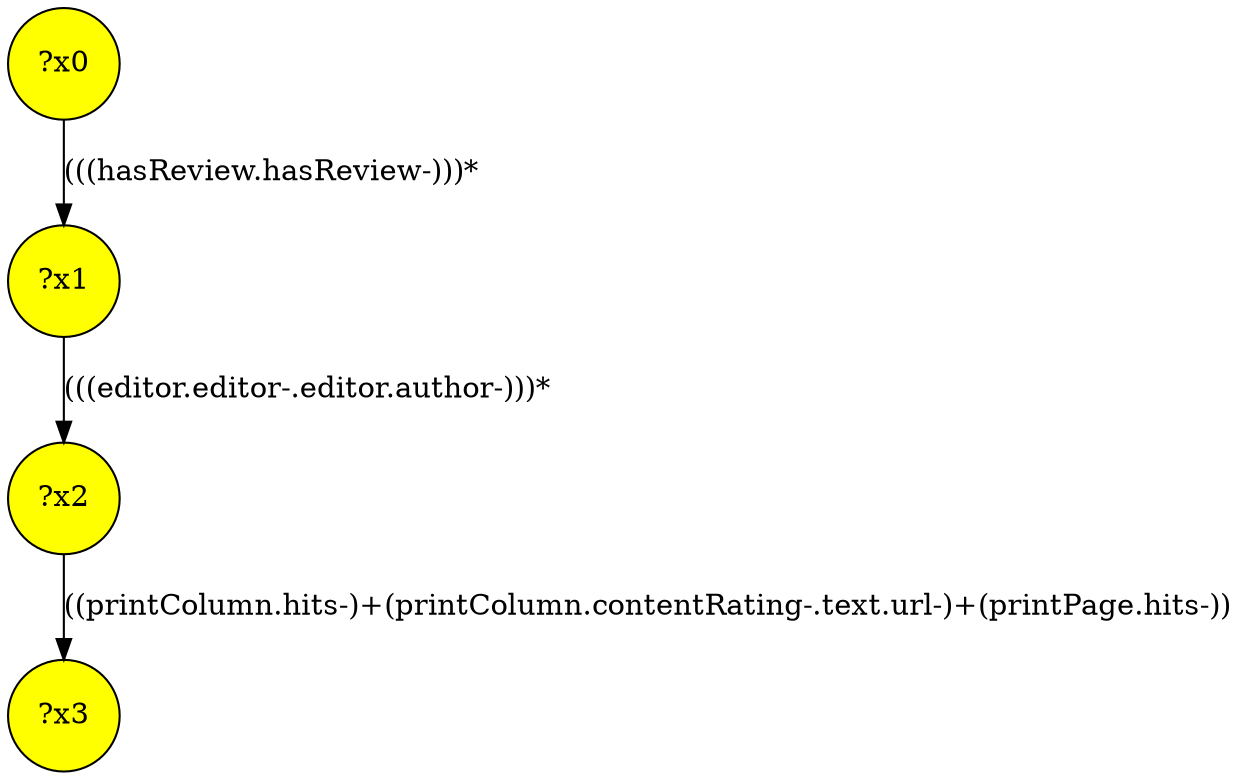 digraph g {
	x3 [fillcolor="yellow", style="filled," shape=circle, label="?x3"];
	x1 [fillcolor="yellow", style="filled," shape=circle, label="?x1"];
	x2 [fillcolor="yellow", style="filled," shape=circle, label="?x2"];
	x0 [fillcolor="yellow", style="filled," shape=circle, label="?x0"];
	x0 -> x1 [label="(((hasReview.hasReview-)))*"];
	x1 -> x2 [label="(((editor.editor-.editor.author-)))*"];
	x2 -> x3 [label="((printColumn.hits-)+(printColumn.contentRating-.text.url-)+(printPage.hits-))"];
}
